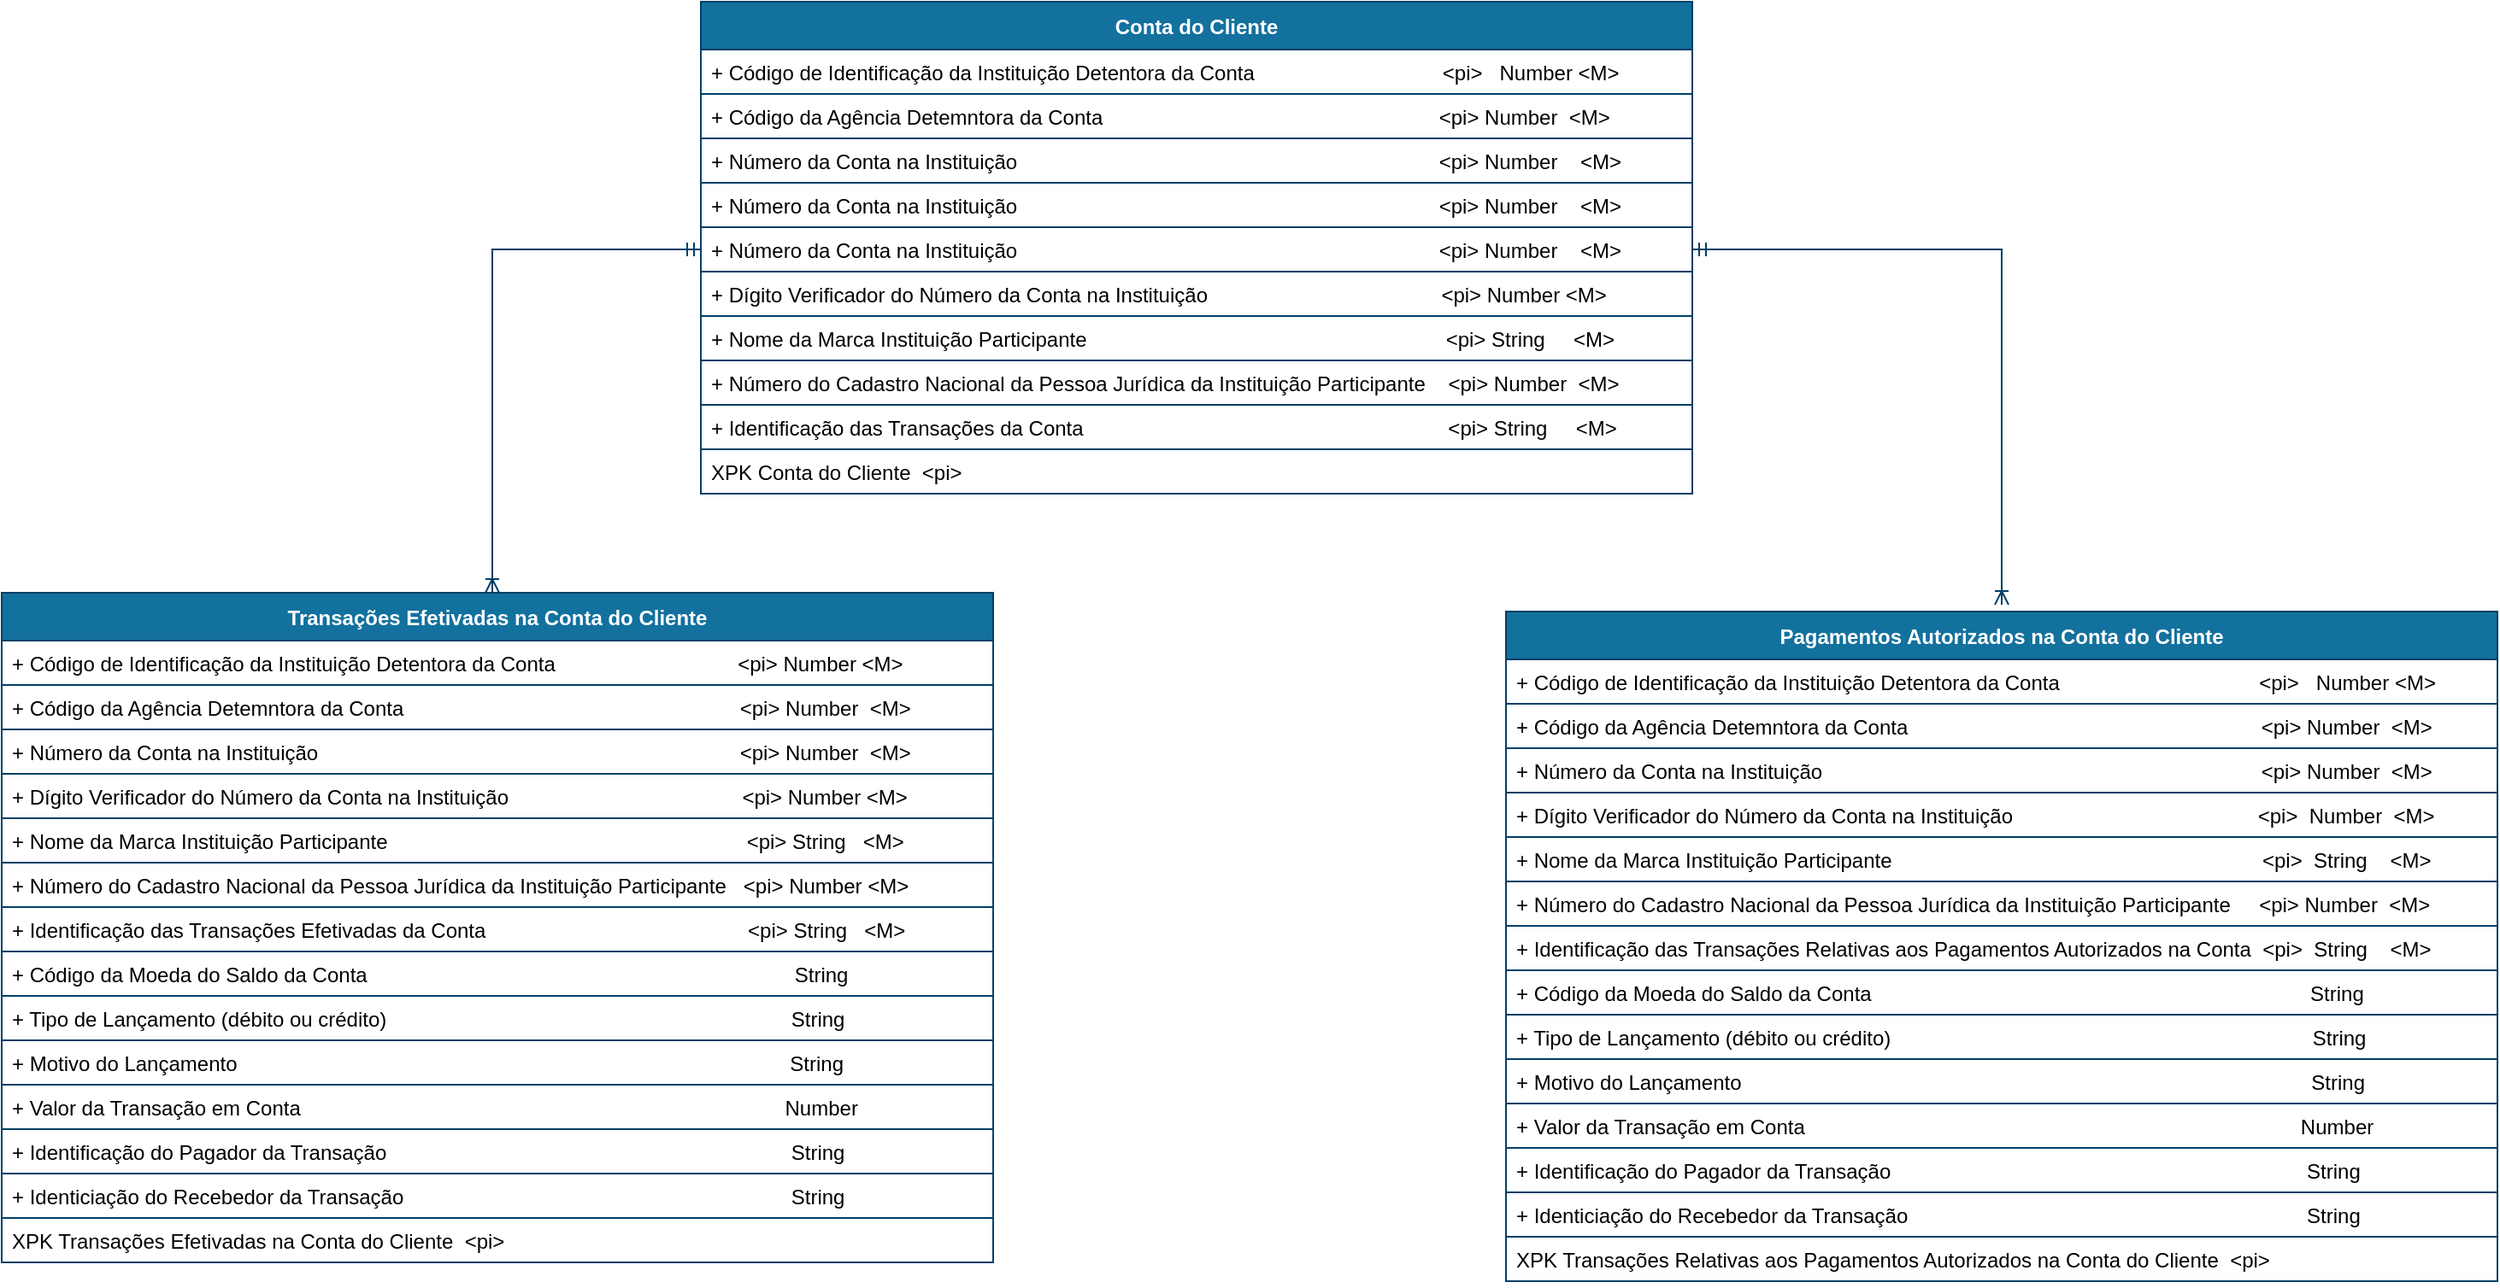 <mxfile version="14.3.0" type="device"><diagram id="R2lEEEUBdFMjLlhIrx00" name="Balance"><mxGraphModel dx="3541" dy="2308" grid="1" gridSize="10" guides="1" tooltips="1" connect="1" arrows="1" fold="1" page="1" pageScale="1" pageWidth="1169" pageHeight="827" math="0" shadow="0" extFonts="Permanent Marker^https://fonts.googleapis.com/css?family=Permanent+Marker"><root><mxCell id="0"/><mxCell id="1" parent="0"/><mxCell id="AKTEsfnDCdTXs4y5ryZj-1" value="Conta do Cliente" style="swimlane;fontStyle=1;childLayout=stackLayout;horizontal=1;startSize=28;horizontalStack=0;resizeParent=1;resizeParentMax=0;resizeLast=0;collapsible=1;marginBottom=0;rounded=0;shadow=0;comic=0;sketch=0;align=center;html=0;autosize=1;fillColor=#13719E;strokeColor=#003F66;fontColor=#FFFFFF;" parent="1" vertex="1"><mxGeometry x="-1568" y="-1613" width="580" height="288" as="geometry"/></mxCell><mxCell id="AKTEsfnDCdTXs4y5ryZj-2" value="+ Código de Identificação da Instituição Detentora da Conta                                 &lt;pi&gt;   Number &lt;M&gt;" style="text;fillColor=none;align=left;verticalAlign=top;spacingLeft=4;spacingRight=4;overflow=hidden;rotatable=0;points=[[0,0.5],[1,0.5]];portConstraint=eastwest;strokeColor=#003F66;" parent="AKTEsfnDCdTXs4y5ryZj-1" vertex="1"><mxGeometry y="28" width="580" height="26" as="geometry"/></mxCell><mxCell id="AKTEsfnDCdTXs4y5ryZj-3" value="+ Código da Agência Detemntora da Conta                                                           &lt;pi&gt; Number  &lt;M&gt;" style="text;fillColor=none;align=left;verticalAlign=top;spacingLeft=4;spacingRight=4;overflow=hidden;rotatable=0;points=[[0,0.5],[1,0.5]];portConstraint=eastwest;strokeColor=#003F66;" parent="AKTEsfnDCdTXs4y5ryZj-1" vertex="1"><mxGeometry y="54" width="580" height="26" as="geometry"/></mxCell><mxCell id="cP7cSy4E8esa5C4FatTe-2" value="+ Número da Conta na Instituição                                                                          &lt;pi&gt; Number    &lt;M&gt;" style="text;fillColor=none;align=left;verticalAlign=top;spacingLeft=4;spacingRight=4;overflow=hidden;rotatable=0;points=[[0,0.5],[1,0.5]];portConstraint=eastwest;strokeColor=#003F66;" vertex="1" parent="AKTEsfnDCdTXs4y5ryZj-1"><mxGeometry y="80" width="580" height="26" as="geometry"/></mxCell><mxCell id="cP7cSy4E8esa5C4FatTe-1" value="+ Número da Conta na Instituição                                                                          &lt;pi&gt; Number    &lt;M&gt;" style="text;fillColor=none;align=left;verticalAlign=top;spacingLeft=4;spacingRight=4;overflow=hidden;rotatable=0;points=[[0,0.5],[1,0.5]];portConstraint=eastwest;strokeColor=#003F66;" vertex="1" parent="AKTEsfnDCdTXs4y5ryZj-1"><mxGeometry y="106" width="580" height="26" as="geometry"/></mxCell><mxCell id="AKTEsfnDCdTXs4y5ryZj-4" value="+ Número da Conta na Instituição                                                                          &lt;pi&gt; Number    &lt;M&gt;" style="text;fillColor=none;align=left;verticalAlign=top;spacingLeft=4;spacingRight=4;overflow=hidden;rotatable=0;points=[[0,0.5],[1,0.5]];portConstraint=eastwest;strokeColor=#003F66;" parent="AKTEsfnDCdTXs4y5ryZj-1" vertex="1"><mxGeometry y="132" width="580" height="26" as="geometry"/></mxCell><mxCell id="AKTEsfnDCdTXs4y5ryZj-5" value="+ Dígito Verificador do Número da Conta na Instituição                                         &lt;pi&gt; Number &lt;M&gt;" style="text;fillColor=none;align=left;verticalAlign=top;spacingLeft=4;spacingRight=4;overflow=hidden;rotatable=0;points=[[0,0.5],[1,0.5]];portConstraint=eastwest;strokeColor=#003F66;" parent="AKTEsfnDCdTXs4y5ryZj-1" vertex="1"><mxGeometry y="158" width="580" height="26" as="geometry"/></mxCell><mxCell id="AKTEsfnDCdTXs4y5ryZj-21" value="+ Nome da Marca Instituição Participante                                                               &lt;pi&gt; String     &lt;M&gt;" style="text;fillColor=none;align=left;verticalAlign=top;spacingLeft=4;spacingRight=4;overflow=hidden;rotatable=0;points=[[0,0.5],[1,0.5]];portConstraint=eastwest;strokeColor=#003F66;" parent="AKTEsfnDCdTXs4y5ryZj-1" vertex="1"><mxGeometry y="184" width="580" height="26" as="geometry"/></mxCell><mxCell id="AKTEsfnDCdTXs4y5ryZj-22" value="+ Número do Cadastro Nacional da Pessoa Jurídica da Instituição Participante    &lt;pi&gt; Number  &lt;M&gt;" style="text;fillColor=none;align=left;verticalAlign=top;spacingLeft=4;spacingRight=4;overflow=hidden;rotatable=0;points=[[0,0.5],[1,0.5]];portConstraint=eastwest;strokeColor=#003F66;" parent="AKTEsfnDCdTXs4y5ryZj-1" vertex="1"><mxGeometry y="210" width="580" height="26" as="geometry"/></mxCell><mxCell id="AKTEsfnDCdTXs4y5ryZj-6" value="+ Identificação das Transações da Conta                                                                &lt;pi&gt; String     &lt;M&gt;" style="text;fillColor=none;align=left;verticalAlign=top;spacingLeft=4;spacingRight=4;overflow=hidden;rotatable=0;points=[[0,0.5],[1,0.5]];portConstraint=eastwest;strokeColor=#003F66;" parent="AKTEsfnDCdTXs4y5ryZj-1" vertex="1"><mxGeometry y="236" width="580" height="26" as="geometry"/></mxCell><mxCell id="AKTEsfnDCdTXs4y5ryZj-10" value="XPK Conta do Cliente  &lt;pi&gt;" style="text;fillColor=none;align=left;verticalAlign=top;spacingLeft=4;spacingRight=4;overflow=hidden;rotatable=0;points=[[0,0.5],[1,0.5]];portConstraint=eastwest;strokeColor=#003F66;" parent="AKTEsfnDCdTXs4y5ryZj-1" vertex="1"><mxGeometry y="262" width="580" height="26" as="geometry"/></mxCell><mxCell id="AKTEsfnDCdTXs4y5ryZj-23" value="Transações Efetivadas na Conta do Cliente" style="swimlane;fontStyle=1;childLayout=stackLayout;horizontal=1;startSize=28;horizontalStack=0;resizeParent=1;resizeParentMax=0;resizeLast=0;collapsible=1;marginBottom=0;rounded=0;shadow=0;comic=0;sketch=0;align=center;html=0;autosize=1;fillColor=#13719E;strokeColor=#003F66;fontColor=#FFFFFF;" parent="1" vertex="1"><mxGeometry x="-1977" y="-1267" width="580" height="392" as="geometry"/></mxCell><mxCell id="AKTEsfnDCdTXs4y5ryZj-24" value="+ Código de Identificação da Instituição Detentora da Conta                                &lt;pi&gt; Number &lt;M&gt;" style="text;fillColor=none;align=left;verticalAlign=top;spacingLeft=4;spacingRight=4;overflow=hidden;rotatable=0;points=[[0,0.5],[1,0.5]];portConstraint=eastwest;strokeColor=#003F66;" parent="AKTEsfnDCdTXs4y5ryZj-23" vertex="1"><mxGeometry y="28" width="580" height="26" as="geometry"/></mxCell><mxCell id="AKTEsfnDCdTXs4y5ryZj-25" value="+ Código da Agência Detemntora da Conta                                                           &lt;pi&gt; Number  &lt;M&gt;" style="text;fillColor=none;align=left;verticalAlign=top;spacingLeft=4;spacingRight=4;overflow=hidden;rotatable=0;points=[[0,0.5],[1,0.5]];portConstraint=eastwest;strokeColor=#003F66;" parent="AKTEsfnDCdTXs4y5ryZj-23" vertex="1"><mxGeometry y="54" width="580" height="26" as="geometry"/></mxCell><mxCell id="AKTEsfnDCdTXs4y5ryZj-26" value="+ Número da Conta na Instituição                                                                          &lt;pi&gt; Number  &lt;M&gt;" style="text;fillColor=none;align=left;verticalAlign=top;spacingLeft=4;spacingRight=4;overflow=hidden;rotatable=0;points=[[0,0.5],[1,0.5]];portConstraint=eastwest;strokeColor=#003F66;" parent="AKTEsfnDCdTXs4y5ryZj-23" vertex="1"><mxGeometry y="80" width="580" height="26" as="geometry"/></mxCell><mxCell id="AKTEsfnDCdTXs4y5ryZj-27" value="+ Dígito Verificador do Número da Conta na Instituição                                         &lt;pi&gt; Number &lt;M&gt;" style="text;fillColor=none;align=left;verticalAlign=top;spacingLeft=4;spacingRight=4;overflow=hidden;rotatable=0;points=[[0,0.5],[1,0.5]];portConstraint=eastwest;strokeColor=#003F66;" parent="AKTEsfnDCdTXs4y5ryZj-23" vertex="1"><mxGeometry y="106" width="580" height="26" as="geometry"/></mxCell><mxCell id="AKTEsfnDCdTXs4y5ryZj-28" value="+ Nome da Marca Instituição Participante                                                               &lt;pi&gt; String   &lt;M&gt;" style="text;fillColor=none;align=left;verticalAlign=top;spacingLeft=4;spacingRight=4;overflow=hidden;rotatable=0;points=[[0,0.5],[1,0.5]];portConstraint=eastwest;strokeColor=#003F66;" parent="AKTEsfnDCdTXs4y5ryZj-23" vertex="1"><mxGeometry y="132" width="580" height="26" as="geometry"/></mxCell><mxCell id="AKTEsfnDCdTXs4y5ryZj-29" value="+ Número do Cadastro Nacional da Pessoa Jurídica da Instituição Participante   &lt;pi&gt; Number &lt;M&gt;" style="text;fillColor=none;align=left;verticalAlign=top;spacingLeft=4;spacingRight=4;overflow=hidden;rotatable=0;points=[[0,0.5],[1,0.5]];portConstraint=eastwest;strokeColor=#003F66;" parent="AKTEsfnDCdTXs4y5ryZj-23" vertex="1"><mxGeometry y="158" width="580" height="26" as="geometry"/></mxCell><mxCell id="AKTEsfnDCdTXs4y5ryZj-30" value="+ Identificação das Transações Efetivadas da Conta                                              &lt;pi&gt; String   &lt;M&gt;" style="text;fillColor=none;align=left;verticalAlign=top;spacingLeft=4;spacingRight=4;overflow=hidden;rotatable=0;points=[[0,0.5],[1,0.5]];portConstraint=eastwest;strokeColor=#003F66;" parent="AKTEsfnDCdTXs4y5ryZj-23" vertex="1"><mxGeometry y="184" width="580" height="26" as="geometry"/></mxCell><mxCell id="AKTEsfnDCdTXs4y5ryZj-32" value="+ Código da Moeda do Saldo da Conta                                                                           String     " style="text;fillColor=none;align=left;verticalAlign=top;spacingLeft=4;spacingRight=4;overflow=hidden;rotatable=0;points=[[0,0.5],[1,0.5]];portConstraint=eastwest;strokeColor=#003F66;" parent="AKTEsfnDCdTXs4y5ryZj-23" vertex="1"><mxGeometry y="210" width="580" height="26" as="geometry"/></mxCell><mxCell id="AKTEsfnDCdTXs4y5ryZj-33" value="+ Tipo de Lançamento (débito ou crédito)                                                                       String" style="text;fillColor=none;align=left;verticalAlign=top;spacingLeft=4;spacingRight=4;overflow=hidden;rotatable=0;points=[[0,0.5],[1,0.5]];portConstraint=eastwest;strokeColor=#003F66;" parent="AKTEsfnDCdTXs4y5ryZj-23" vertex="1"><mxGeometry y="236" width="580" height="26" as="geometry"/></mxCell><mxCell id="AKTEsfnDCdTXs4y5ryZj-36" value="+ Motivo do Lançamento                                                                                                 String" style="text;fillColor=none;align=left;verticalAlign=top;spacingLeft=4;spacingRight=4;overflow=hidden;rotatable=0;points=[[0,0.5],[1,0.5]];portConstraint=eastwest;strokeColor=#003F66;" parent="AKTEsfnDCdTXs4y5ryZj-23" vertex="1"><mxGeometry y="262" width="580" height="26" as="geometry"/></mxCell><mxCell id="AKTEsfnDCdTXs4y5ryZj-37" value="+ Valor da Transação em Conta                                                                                     Number" style="text;fillColor=none;align=left;verticalAlign=top;spacingLeft=4;spacingRight=4;overflow=hidden;rotatable=0;points=[[0,0.5],[1,0.5]];portConstraint=eastwest;strokeColor=#003F66;" parent="AKTEsfnDCdTXs4y5ryZj-23" vertex="1"><mxGeometry y="288" width="580" height="26" as="geometry"/></mxCell><mxCell id="AKTEsfnDCdTXs4y5ryZj-38" value="+ Identificação do Pagador da Transação                                                                       String" style="text;fillColor=none;align=left;verticalAlign=top;spacingLeft=4;spacingRight=4;overflow=hidden;rotatable=0;points=[[0,0.5],[1,0.5]];portConstraint=eastwest;strokeColor=#003F66;" parent="AKTEsfnDCdTXs4y5ryZj-23" vertex="1"><mxGeometry y="314" width="580" height="26" as="geometry"/></mxCell><mxCell id="AKTEsfnDCdTXs4y5ryZj-40" value="+ Identiciação do Recebedor da Transação                                                                    String" style="text;fillColor=none;align=left;verticalAlign=top;spacingLeft=4;spacingRight=4;overflow=hidden;rotatable=0;points=[[0,0.5],[1,0.5]];portConstraint=eastwest;strokeColor=#003F66;" parent="AKTEsfnDCdTXs4y5ryZj-23" vertex="1"><mxGeometry y="340" width="580" height="26" as="geometry"/></mxCell><mxCell id="AKTEsfnDCdTXs4y5ryZj-41" value="XPK Transações Efetivadas na Conta do Cliente  &lt;pi&gt;" style="text;fillColor=none;align=left;verticalAlign=top;spacingLeft=4;spacingRight=4;overflow=hidden;rotatable=0;points=[[0,0.5],[1,0.5]];portConstraint=eastwest;strokeColor=#003F66;" parent="AKTEsfnDCdTXs4y5ryZj-23" vertex="1"><mxGeometry y="366" width="580" height="26" as="geometry"/></mxCell><mxCell id="AKTEsfnDCdTXs4y5ryZj-42" value="Pagamentos Autorizados na Conta do Cliente" style="swimlane;fontStyle=1;childLayout=stackLayout;horizontal=1;startSize=28;horizontalStack=0;resizeParent=1;resizeParentMax=0;resizeLast=0;collapsible=1;marginBottom=0;rounded=0;shadow=0;comic=0;sketch=0;align=center;html=0;autosize=1;fillColor=#13719E;strokeColor=#003F66;fontColor=#FFFFFF;" parent="1" vertex="1"><mxGeometry x="-1097" y="-1256" width="580" height="392" as="geometry"/></mxCell><mxCell id="AKTEsfnDCdTXs4y5ryZj-43" value="+ Código de Identificação da Instituição Detentora da Conta                                   &lt;pi&gt;   Number &lt;M&gt;" style="text;fillColor=none;align=left;verticalAlign=top;spacingLeft=4;spacingRight=4;overflow=hidden;rotatable=0;points=[[0,0.5],[1,0.5]];portConstraint=eastwest;strokeColor=#003F66;" parent="AKTEsfnDCdTXs4y5ryZj-42" vertex="1"><mxGeometry y="28" width="580" height="26" as="geometry"/></mxCell><mxCell id="AKTEsfnDCdTXs4y5ryZj-44" value="+ Código da Agência Detemntora da Conta                                                              &lt;pi&gt; Number  &lt;M&gt;" style="text;fillColor=none;align=left;verticalAlign=top;spacingLeft=4;spacingRight=4;overflow=hidden;rotatable=0;points=[[0,0.5],[1,0.5]];portConstraint=eastwest;strokeColor=#003F66;" parent="AKTEsfnDCdTXs4y5ryZj-42" vertex="1"><mxGeometry y="54" width="580" height="26" as="geometry"/></mxCell><mxCell id="AKTEsfnDCdTXs4y5ryZj-45" value="+ Número da Conta na Instituição                                                                             &lt;pi&gt; Number  &lt;M&gt;" style="text;fillColor=none;align=left;verticalAlign=top;spacingLeft=4;spacingRight=4;overflow=hidden;rotatable=0;points=[[0,0.5],[1,0.5]];portConstraint=eastwest;strokeColor=#003F66;" parent="AKTEsfnDCdTXs4y5ryZj-42" vertex="1"><mxGeometry y="80" width="580" height="26" as="geometry"/></mxCell><mxCell id="AKTEsfnDCdTXs4y5ryZj-46" value="+ Dígito Verificador do Número da Conta na Instituição                                           &lt;pi&gt;  Number  &lt;M&gt;" style="text;fillColor=none;align=left;verticalAlign=top;spacingLeft=4;spacingRight=4;overflow=hidden;rotatable=0;points=[[0,0.5],[1,0.5]];portConstraint=eastwest;strokeColor=#003F66;" parent="AKTEsfnDCdTXs4y5ryZj-42" vertex="1"><mxGeometry y="106" width="580" height="26" as="geometry"/></mxCell><mxCell id="AKTEsfnDCdTXs4y5ryZj-47" value="+ Nome da Marca Instituição Participante                                                                 &lt;pi&gt;  String    &lt;M&gt;" style="text;fillColor=none;align=left;verticalAlign=top;spacingLeft=4;spacingRight=4;overflow=hidden;rotatable=0;points=[[0,0.5],[1,0.5]];portConstraint=eastwest;strokeColor=#003F66;" parent="AKTEsfnDCdTXs4y5ryZj-42" vertex="1"><mxGeometry y="132" width="580" height="26" as="geometry"/></mxCell><mxCell id="AKTEsfnDCdTXs4y5ryZj-48" value="+ Número do Cadastro Nacional da Pessoa Jurídica da Instituição Participante     &lt;pi&gt; Number  &lt;M&gt;" style="text;fillColor=none;align=left;verticalAlign=top;spacingLeft=4;spacingRight=4;overflow=hidden;rotatable=0;points=[[0,0.5],[1,0.5]];portConstraint=eastwest;strokeColor=#003F66;" parent="AKTEsfnDCdTXs4y5ryZj-42" vertex="1"><mxGeometry y="158" width="580" height="26" as="geometry"/></mxCell><mxCell id="AKTEsfnDCdTXs4y5ryZj-49" value="+ Identificação das Transações Relativas aos Pagamentos Autorizados na Conta  &lt;pi&gt;  String    &lt;M&gt;" style="text;fillColor=none;align=left;verticalAlign=top;spacingLeft=4;spacingRight=4;overflow=hidden;rotatable=0;points=[[0,0.5],[1,0.5]];portConstraint=eastwest;strokeColor=#003F66;" parent="AKTEsfnDCdTXs4y5ryZj-42" vertex="1"><mxGeometry y="184" width="580" height="26" as="geometry"/></mxCell><mxCell id="AKTEsfnDCdTXs4y5ryZj-50" value="+ Código da Moeda do Saldo da Conta                                                                             String     " style="text;fillColor=none;align=left;verticalAlign=top;spacingLeft=4;spacingRight=4;overflow=hidden;rotatable=0;points=[[0,0.5],[1,0.5]];portConstraint=eastwest;strokeColor=#003F66;" parent="AKTEsfnDCdTXs4y5ryZj-42" vertex="1"><mxGeometry y="210" width="580" height="26" as="geometry"/></mxCell><mxCell id="AKTEsfnDCdTXs4y5ryZj-51" value="+ Tipo de Lançamento (débito ou crédito)                                                                          String" style="text;fillColor=none;align=left;verticalAlign=top;spacingLeft=4;spacingRight=4;overflow=hidden;rotatable=0;points=[[0,0.5],[1,0.5]];portConstraint=eastwest;strokeColor=#003F66;" parent="AKTEsfnDCdTXs4y5ryZj-42" vertex="1"><mxGeometry y="236" width="580" height="26" as="geometry"/></mxCell><mxCell id="AKTEsfnDCdTXs4y5ryZj-52" value="+ Motivo do Lançamento                                                                                                    String" style="text;fillColor=none;align=left;verticalAlign=top;spacingLeft=4;spacingRight=4;overflow=hidden;rotatable=0;points=[[0,0.5],[1,0.5]];portConstraint=eastwest;strokeColor=#003F66;" parent="AKTEsfnDCdTXs4y5ryZj-42" vertex="1"><mxGeometry y="262" width="580" height="26" as="geometry"/></mxCell><mxCell id="AKTEsfnDCdTXs4y5ryZj-53" value="+ Valor da Transação em Conta                                                                                       Number" style="text;fillColor=none;align=left;verticalAlign=top;spacingLeft=4;spacingRight=4;overflow=hidden;rotatable=0;points=[[0,0.5],[1,0.5]];portConstraint=eastwest;strokeColor=#003F66;" parent="AKTEsfnDCdTXs4y5ryZj-42" vertex="1"><mxGeometry y="288" width="580" height="26" as="geometry"/></mxCell><mxCell id="AKTEsfnDCdTXs4y5ryZj-54" value="+ Identificação do Pagador da Transação                                                                         String" style="text;fillColor=none;align=left;verticalAlign=top;spacingLeft=4;spacingRight=4;overflow=hidden;rotatable=0;points=[[0,0.5],[1,0.5]];portConstraint=eastwest;strokeColor=#003F66;" parent="AKTEsfnDCdTXs4y5ryZj-42" vertex="1"><mxGeometry y="314" width="580" height="26" as="geometry"/></mxCell><mxCell id="AKTEsfnDCdTXs4y5ryZj-55" value="+ Identiciação do Recebedor da Transação                                                                      String" style="text;fillColor=none;align=left;verticalAlign=top;spacingLeft=4;spacingRight=4;overflow=hidden;rotatable=0;points=[[0,0.5],[1,0.5]];portConstraint=eastwest;strokeColor=#003F66;" parent="AKTEsfnDCdTXs4y5ryZj-42" vertex="1"><mxGeometry y="340" width="580" height="26" as="geometry"/></mxCell><mxCell id="AKTEsfnDCdTXs4y5ryZj-56" value="XPK Transações Relativas aos Pagamentos Autorizados na Conta do Cliente  &lt;pi&gt;" style="text;fillColor=none;align=left;verticalAlign=top;spacingLeft=4;spacingRight=4;overflow=hidden;rotatable=0;points=[[0,0.5],[1,0.5]];portConstraint=eastwest;strokeColor=#003F66;" parent="AKTEsfnDCdTXs4y5ryZj-42" vertex="1"><mxGeometry y="366" width="580" height="26" as="geometry"/></mxCell><mxCell id="AKTEsfnDCdTXs4y5ryZj-57" value="" style="edgeStyle=orthogonalEdgeStyle;rounded=0;orthogonalLoop=1;jettySize=auto;html=1;startArrow=ERmandOne;startFill=0;endArrow=ERoneToMany;endFill=0;strokeColor=#003F66;exitX=1;exitY=0.5;exitDx=0;exitDy=0;" parent="1" source="AKTEsfnDCdTXs4y5ryZj-4" edge="1"><mxGeometry relative="1" as="geometry"><mxPoint x="-980" y="-1510" as="sourcePoint"/><mxPoint x="-807" y="-1260" as="targetPoint"/><Array as="points"><mxPoint x="-807" y="-1468"/></Array></mxGeometry></mxCell><mxCell id="AKTEsfnDCdTXs4y5ryZj-59" value="" style="edgeStyle=orthogonalEdgeStyle;rounded=0;orthogonalLoop=1;jettySize=auto;html=1;startArrow=ERmandOne;startFill=0;endArrow=ERoneToMany;endFill=0;strokeColor=#003F66;exitX=0;exitY=0.5;exitDx=0;exitDy=0;" parent="1" source="AKTEsfnDCdTXs4y5ryZj-4" edge="1"><mxGeometry relative="1" as="geometry"><mxPoint x="-1465.9" y="-1521" as="sourcePoint"/><mxPoint x="-1689.993" y="-1267" as="targetPoint"/><Array as="points"><mxPoint x="-1690" y="-1468"/></Array></mxGeometry></mxCell></root></mxGraphModel></diagram></mxfile>
